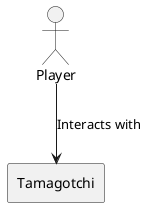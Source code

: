 @startuml
'https://plantuml.com/class-diagram

rectangle "Tamagotchi"

actor "Player"

"Player" -down-> "Tamagotchi" : Interacts with



@enduml